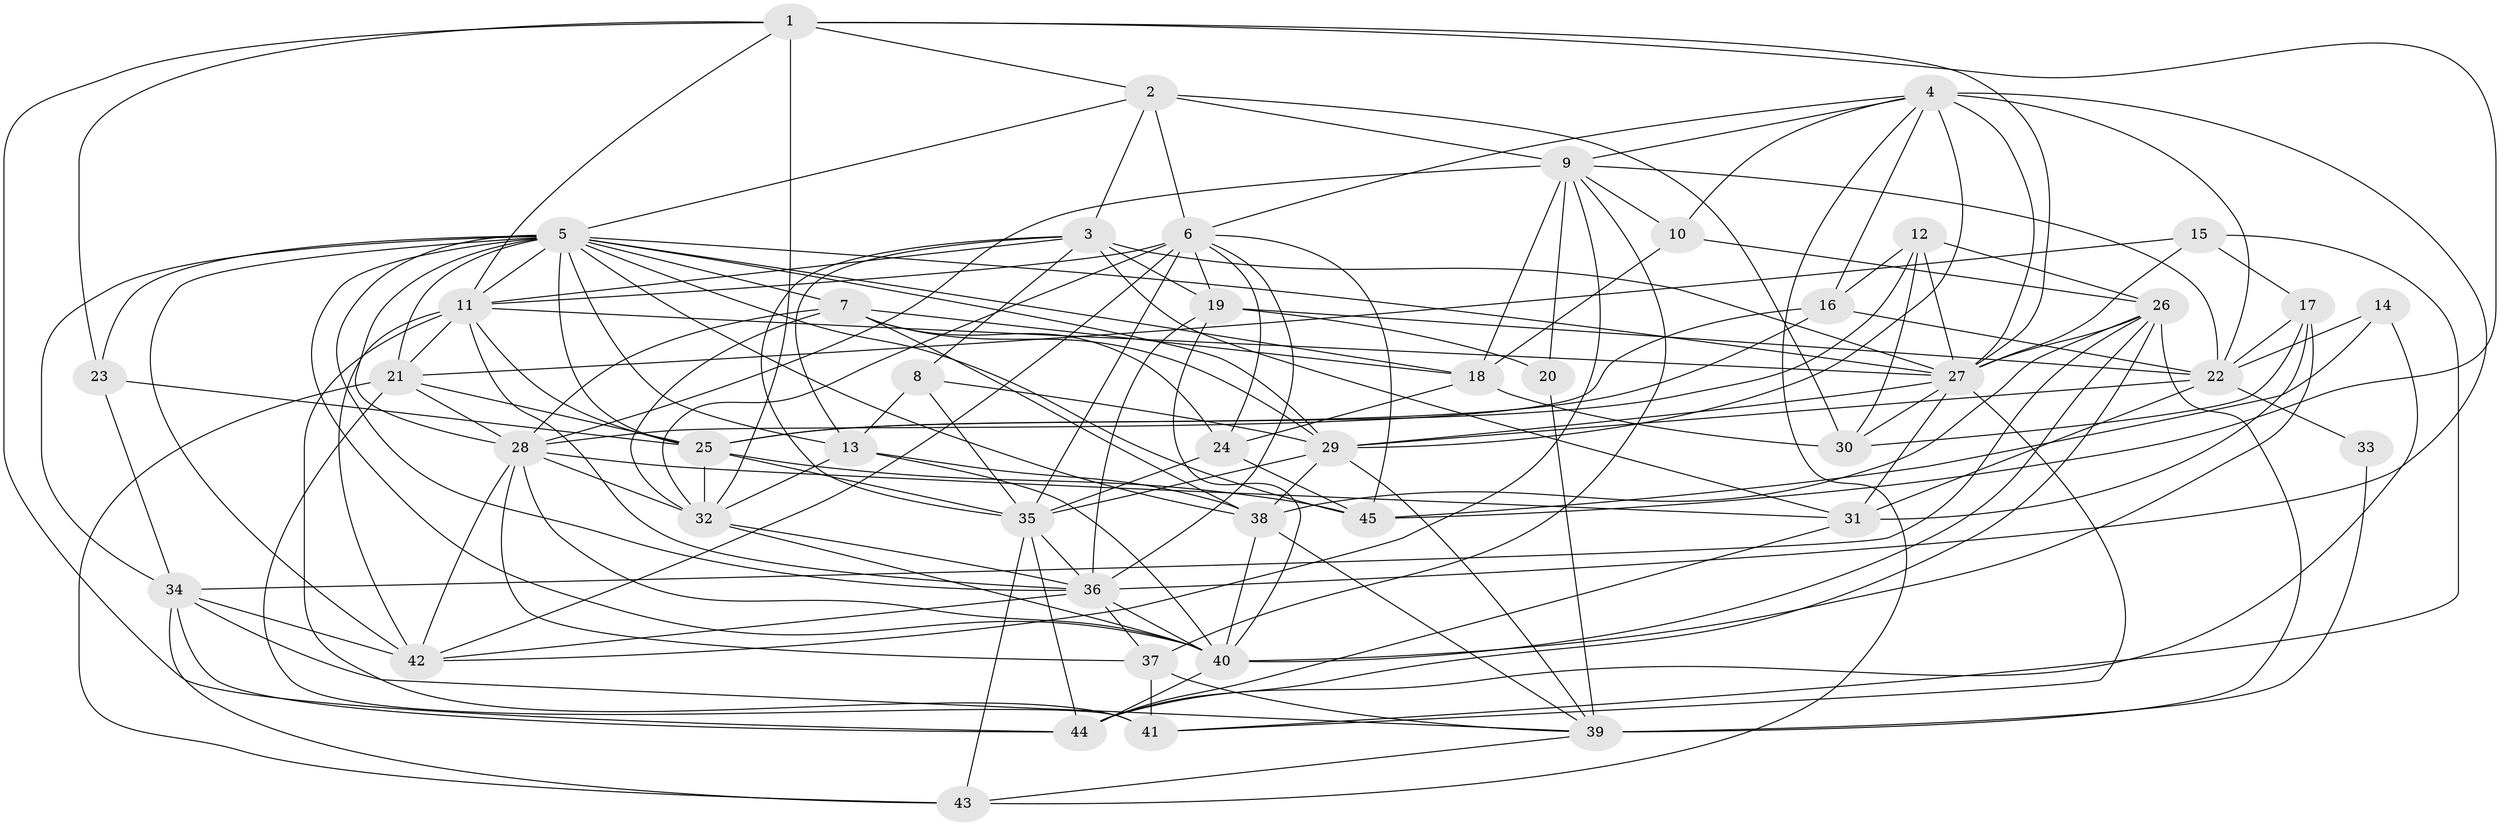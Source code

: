 // original degree distribution, {3: 0.29285714285714287, 5: 0.21428571428571427, 6: 0.11428571428571428, 2: 0.1357142857142857, 4: 0.20714285714285716, 7: 0.02857142857142857, 9: 0.007142857142857143}
// Generated by graph-tools (version 1.1) at 2025/37/03/04/25 23:37:01]
// undirected, 45 vertices, 157 edges
graph export_dot {
  node [color=gray90,style=filled];
  1;
  2;
  3;
  4;
  5;
  6;
  7;
  8;
  9;
  10;
  11;
  12;
  13;
  14;
  15;
  16;
  17;
  18;
  19;
  20;
  21;
  22;
  23;
  24;
  25;
  26;
  27;
  28;
  29;
  30;
  31;
  32;
  33;
  34;
  35;
  36;
  37;
  38;
  39;
  40;
  41;
  42;
  43;
  44;
  45;
  1 -- 2 [weight=1.0];
  1 -- 11 [weight=1.0];
  1 -- 23 [weight=1.0];
  1 -- 27 [weight=1.0];
  1 -- 32 [weight=1.0];
  1 -- 44 [weight=1.0];
  1 -- 45 [weight=1.0];
  2 -- 3 [weight=1.0];
  2 -- 5 [weight=1.0];
  2 -- 6 [weight=1.0];
  2 -- 9 [weight=1.0];
  2 -- 30 [weight=1.0];
  3 -- 8 [weight=1.0];
  3 -- 11 [weight=1.0];
  3 -- 13 [weight=1.0];
  3 -- 19 [weight=2.0];
  3 -- 27 [weight=2.0];
  3 -- 31 [weight=1.0];
  3 -- 35 [weight=1.0];
  4 -- 6 [weight=1.0];
  4 -- 9 [weight=1.0];
  4 -- 10 [weight=1.0];
  4 -- 16 [weight=1.0];
  4 -- 22 [weight=1.0];
  4 -- 27 [weight=1.0];
  4 -- 29 [weight=1.0];
  4 -- 36 [weight=2.0];
  4 -- 43 [weight=1.0];
  5 -- 7 [weight=1.0];
  5 -- 11 [weight=1.0];
  5 -- 13 [weight=2.0];
  5 -- 18 [weight=1.0];
  5 -- 21 [weight=1.0];
  5 -- 23 [weight=1.0];
  5 -- 25 [weight=1.0];
  5 -- 27 [weight=1.0];
  5 -- 28 [weight=1.0];
  5 -- 29 [weight=1.0];
  5 -- 34 [weight=1.0];
  5 -- 36 [weight=1.0];
  5 -- 38 [weight=1.0];
  5 -- 40 [weight=1.0];
  5 -- 42 [weight=2.0];
  5 -- 45 [weight=1.0];
  6 -- 11 [weight=1.0];
  6 -- 19 [weight=1.0];
  6 -- 24 [weight=1.0];
  6 -- 32 [weight=1.0];
  6 -- 35 [weight=1.0];
  6 -- 36 [weight=1.0];
  6 -- 42 [weight=1.0];
  6 -- 45 [weight=1.0];
  7 -- 18 [weight=1.0];
  7 -- 24 [weight=1.0];
  7 -- 28 [weight=1.0];
  7 -- 29 [weight=1.0];
  7 -- 32 [weight=1.0];
  7 -- 38 [weight=2.0];
  8 -- 13 [weight=1.0];
  8 -- 29 [weight=1.0];
  8 -- 35 [weight=1.0];
  9 -- 10 [weight=1.0];
  9 -- 18 [weight=1.0];
  9 -- 20 [weight=1.0];
  9 -- 22 [weight=1.0];
  9 -- 28 [weight=3.0];
  9 -- 37 [weight=1.0];
  9 -- 42 [weight=2.0];
  10 -- 18 [weight=1.0];
  10 -- 26 [weight=1.0];
  11 -- 21 [weight=2.0];
  11 -- 25 [weight=1.0];
  11 -- 27 [weight=1.0];
  11 -- 36 [weight=1.0];
  11 -- 41 [weight=2.0];
  11 -- 42 [weight=1.0];
  12 -- 16 [weight=1.0];
  12 -- 25 [weight=1.0];
  12 -- 26 [weight=1.0];
  12 -- 27 [weight=1.0];
  12 -- 30 [weight=1.0];
  13 -- 32 [weight=1.0];
  13 -- 38 [weight=3.0];
  13 -- 40 [weight=2.0];
  14 -- 22 [weight=1.0];
  14 -- 44 [weight=1.0];
  14 -- 45 [weight=1.0];
  15 -- 17 [weight=1.0];
  15 -- 21 [weight=1.0];
  15 -- 27 [weight=1.0];
  15 -- 41 [weight=1.0];
  16 -- 22 [weight=1.0];
  16 -- 25 [weight=1.0];
  16 -- 28 [weight=1.0];
  17 -- 22 [weight=1.0];
  17 -- 30 [weight=1.0];
  17 -- 31 [weight=1.0];
  17 -- 40 [weight=1.0];
  18 -- 24 [weight=1.0];
  18 -- 30 [weight=1.0];
  19 -- 20 [weight=1.0];
  19 -- 22 [weight=1.0];
  19 -- 36 [weight=2.0];
  19 -- 40 [weight=1.0];
  20 -- 39 [weight=1.0];
  21 -- 25 [weight=1.0];
  21 -- 28 [weight=1.0];
  21 -- 41 [weight=1.0];
  21 -- 43 [weight=1.0];
  22 -- 29 [weight=1.0];
  22 -- 31 [weight=1.0];
  22 -- 33 [weight=2.0];
  23 -- 25 [weight=1.0];
  23 -- 34 [weight=1.0];
  24 -- 35 [weight=1.0];
  24 -- 45 [weight=1.0];
  25 -- 32 [weight=2.0];
  25 -- 35 [weight=1.0];
  25 -- 45 [weight=2.0];
  26 -- 27 [weight=1.0];
  26 -- 34 [weight=1.0];
  26 -- 38 [weight=1.0];
  26 -- 39 [weight=1.0];
  26 -- 40 [weight=1.0];
  26 -- 44 [weight=2.0];
  27 -- 29 [weight=1.0];
  27 -- 30 [weight=1.0];
  27 -- 31 [weight=1.0];
  27 -- 41 [weight=1.0];
  28 -- 31 [weight=1.0];
  28 -- 32 [weight=2.0];
  28 -- 37 [weight=1.0];
  28 -- 40 [weight=1.0];
  28 -- 42 [weight=1.0];
  29 -- 35 [weight=1.0];
  29 -- 38 [weight=1.0];
  29 -- 39 [weight=1.0];
  31 -- 44 [weight=1.0];
  32 -- 36 [weight=1.0];
  32 -- 40 [weight=1.0];
  33 -- 39 [weight=1.0];
  34 -- 39 [weight=1.0];
  34 -- 42 [weight=1.0];
  34 -- 43 [weight=1.0];
  34 -- 44 [weight=1.0];
  35 -- 36 [weight=1.0];
  35 -- 43 [weight=1.0];
  35 -- 44 [weight=2.0];
  36 -- 37 [weight=1.0];
  36 -- 40 [weight=1.0];
  36 -- 42 [weight=1.0];
  37 -- 39 [weight=2.0];
  37 -- 41 [weight=1.0];
  38 -- 39 [weight=1.0];
  38 -- 40 [weight=1.0];
  39 -- 43 [weight=1.0];
  40 -- 44 [weight=1.0];
}
